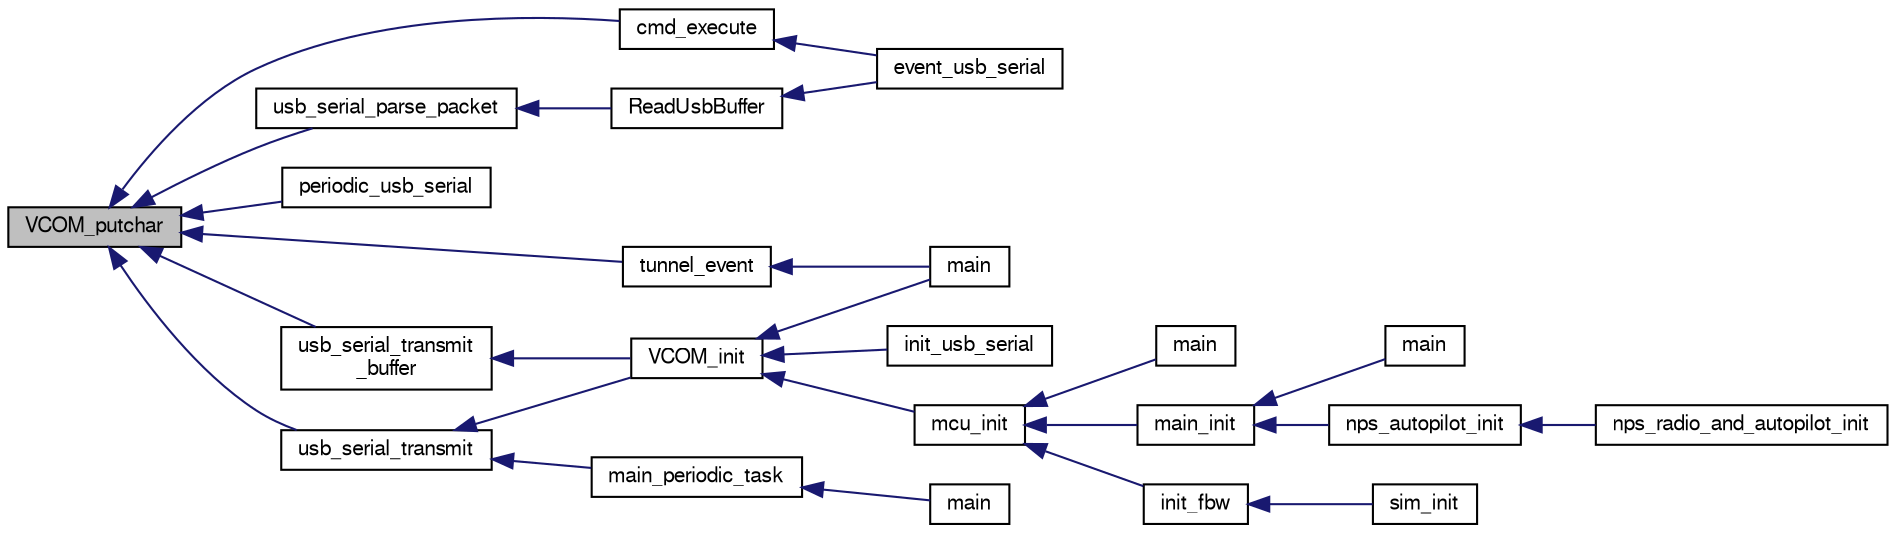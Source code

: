 digraph "VCOM_putchar"
{
  edge [fontname="FreeSans",fontsize="10",labelfontname="FreeSans",labelfontsize="10"];
  node [fontname="FreeSans",fontsize="10",shape=record];
  rankdir="LR";
  Node1 [label="VCOM_putchar",height=0.2,width=0.4,color="black", fillcolor="grey75", style="filled", fontcolor="black"];
  Node1 -> Node2 [dir="back",color="midnightblue",fontsize="10",style="solid",fontname="FreeSans"];
  Node2 [label="cmd_execute",height=0.2,width=0.4,color="black", fillcolor="white", style="filled",URL="$usb__serial__stm32__example1_8c.html#a4c05230e98a20fb7a4fdd8ad8e5c528a",tooltip="Execute command from user use strncmp. "];
  Node2 -> Node3 [dir="back",color="midnightblue",fontsize="10",style="solid",fontname="FreeSans"];
  Node3 [label="event_usb_serial",height=0.2,width=0.4,color="black", fillcolor="white", style="filled",URL="$usb__serial__stm32__example1_8c.html#ad7375129249cec3fa89fdd090b50f611",tooltip="Call VCOM_poll() from module event function. "];
  Node1 -> Node4 [dir="back",color="midnightblue",fontsize="10",style="solid",fontname="FreeSans"];
  Node4 [label="periodic_usb_serial",height=0.2,width=0.4,color="black", fillcolor="white", style="filled",URL="$usb__serial__stm32__example2_8c.html#a679281777c658450dcd9ce77befa29f0",tooltip="Periodic function in case you needed to send data periodically like telemetry Note that the data are ..."];
  Node1 -> Node5 [dir="back",color="midnightblue",fontsize="10",style="solid",fontname="FreeSans"];
  Node5 [label="tunnel_event",height=0.2,width=0.4,color="black", fillcolor="white", style="filled",URL="$usb__tunnel_8c.html#a716cf006b01443e43d0c22bace6803c6"];
  Node5 -> Node6 [dir="back",color="midnightblue",fontsize="10",style="solid",fontname="FreeSans"];
  Node6 [label="main",height=0.2,width=0.4,color="black", fillcolor="white", style="filled",URL="$usb__tunnel_8c.html#a840291bc02cba5474a4cb46a9b9566fe"];
  Node1 -> Node7 [dir="back",color="midnightblue",fontsize="10",style="solid",fontname="FreeSans"];
  Node7 [label="usb_serial_parse_packet",height=0.2,width=0.4,color="black", fillcolor="white", style="filled",URL="$usb__serial__stm32__example1_8c.html#a4a15762007447868777bd94670fd6493",tooltip="Parse data from buffer Note that the function receives int, not char Because we want to be able to ca..."];
  Node7 -> Node8 [dir="back",color="midnightblue",fontsize="10",style="solid",fontname="FreeSans"];
  Node8 [label="ReadUsbBuffer",height=0.2,width=0.4,color="black", fillcolor="white", style="filled",URL="$usb__serial__stm32__example1_8c.html#a37712c8618bb3ae74339fb687cddd9e5",tooltip="Helper function. "];
  Node8 -> Node3 [dir="back",color="midnightblue",fontsize="10",style="solid",fontname="FreeSans"];
  Node1 -> Node9 [dir="back",color="midnightblue",fontsize="10",style="solid",fontname="FreeSans"];
  Node9 [label="usb_serial_transmit",height=0.2,width=0.4,color="black", fillcolor="white", style="filled",URL="$usb__ser__hw_8c.html#a2293412c574bdf4550e8d8b71724e360"];
  Node9 -> Node10 [dir="back",color="midnightblue",fontsize="10",style="solid",fontname="FreeSans"];
  Node10 [label="main_periodic_task",height=0.2,width=0.4,color="black", fillcolor="white", style="filled",URL="$main__demo6_8c.html#a791eaf74023b4de8d10fbfe0de040ed8"];
  Node10 -> Node11 [dir="back",color="midnightblue",fontsize="10",style="solid",fontname="FreeSans"];
  Node11 [label="main",height=0.2,width=0.4,color="black", fillcolor="white", style="filled",URL="$main__demo6_8c.html#a840291bc02cba5474a4cb46a9b9566fe"];
  Node9 -> Node12 [dir="back",color="midnightblue",fontsize="10",style="solid",fontname="FreeSans"];
  Node12 [label="VCOM_init",height=0.2,width=0.4,color="black", fillcolor="white", style="filled",URL="$usb__serial_8h.html#a96a54f28bfc8bc28963cd2fac74609cd"];
  Node12 -> Node13 [dir="back",color="midnightblue",fontsize="10",style="solid",fontname="FreeSans"];
  Node13 [label="init_usb_serial",height=0.2,width=0.4,color="black", fillcolor="white", style="filled",URL="$usb__serial__stm32__example1_8c.html#ac73c5eebbfb361dcbf74a648eda5e007",tooltip="Init module, call VCOM_init() from here. "];
  Node12 -> Node6 [dir="back",color="midnightblue",fontsize="10",style="solid",fontname="FreeSans"];
  Node12 -> Node14 [dir="back",color="midnightblue",fontsize="10",style="solid",fontname="FreeSans"];
  Node14 [label="mcu_init",height=0.2,width=0.4,color="black", fillcolor="white", style="filled",URL="$group__mcu__periph.html#ga9af744358ff4b1e3e33d7dd170862f9b",tooltip="Microcontroller peripherals initialization. "];
  Node14 -> Node15 [dir="back",color="midnightblue",fontsize="10",style="solid",fontname="FreeSans"];
  Node15 [label="main",height=0.2,width=0.4,color="black", fillcolor="white", style="filled",URL="$uart__tunnel_8c.html#a840291bc02cba5474a4cb46a9b9566fe"];
  Node14 -> Node16 [dir="back",color="midnightblue",fontsize="10",style="solid",fontname="FreeSans"];
  Node16 [label="main_init",height=0.2,width=0.4,color="black", fillcolor="white", style="filled",URL="$demo__ahrs__actuators_8c.html#afaa8374e20b79aaf7cfcea5ad9467ab1"];
  Node16 -> Node17 [dir="back",color="midnightblue",fontsize="10",style="solid",fontname="FreeSans"];
  Node17 [label="main",height=0.2,width=0.4,color="black", fillcolor="white", style="filled",URL="$demo__ahrs__actuators_8c.html#a840291bc02cba5474a4cb46a9b9566fe"];
  Node16 -> Node18 [dir="back",color="midnightblue",fontsize="10",style="solid",fontname="FreeSans"];
  Node18 [label="nps_autopilot_init",height=0.2,width=0.4,color="black", fillcolor="white", style="filled",URL="$nps__autopilot__rotorcraft_8c.html#a3348493e992edd2442581c1d09446b4b"];
  Node18 -> Node19 [dir="back",color="midnightblue",fontsize="10",style="solid",fontname="FreeSans"];
  Node19 [label="nps_radio_and_autopilot_init",height=0.2,width=0.4,color="black", fillcolor="white", style="filled",URL="$nps__main__hitl_8c.html#a72ef549ee35deec8c017e83d9de38f66"];
  Node14 -> Node20 [dir="back",color="midnightblue",fontsize="10",style="solid",fontname="FreeSans"];
  Node20 [label="init_fbw",height=0.2,width=0.4,color="black", fillcolor="white", style="filled",URL="$fixedwing_2main__fbw_8h.html#ad86b7fe577a2414df2c7a5a9222aa45a"];
  Node20 -> Node21 [dir="back",color="midnightblue",fontsize="10",style="solid",fontname="FreeSans"];
  Node21 [label="sim_init",height=0.2,width=0.4,color="black", fillcolor="white", style="filled",URL="$sim__ap_8c.html#a739fbef2e03619a863b4d7fd8d0da157"];
  Node1 -> Node22 [dir="back",color="midnightblue",fontsize="10",style="solid",fontname="FreeSans"];
  Node22 [label="usb_serial_transmit\l_buffer",height=0.2,width=0.4,color="black", fillcolor="white", style="filled",URL="$usb__ser__hw_8c.html#a1e02387a38bab125b67b7dc78970d48f"];
  Node22 -> Node12 [dir="back",color="midnightblue",fontsize="10",style="solid",fontname="FreeSans"];
}

